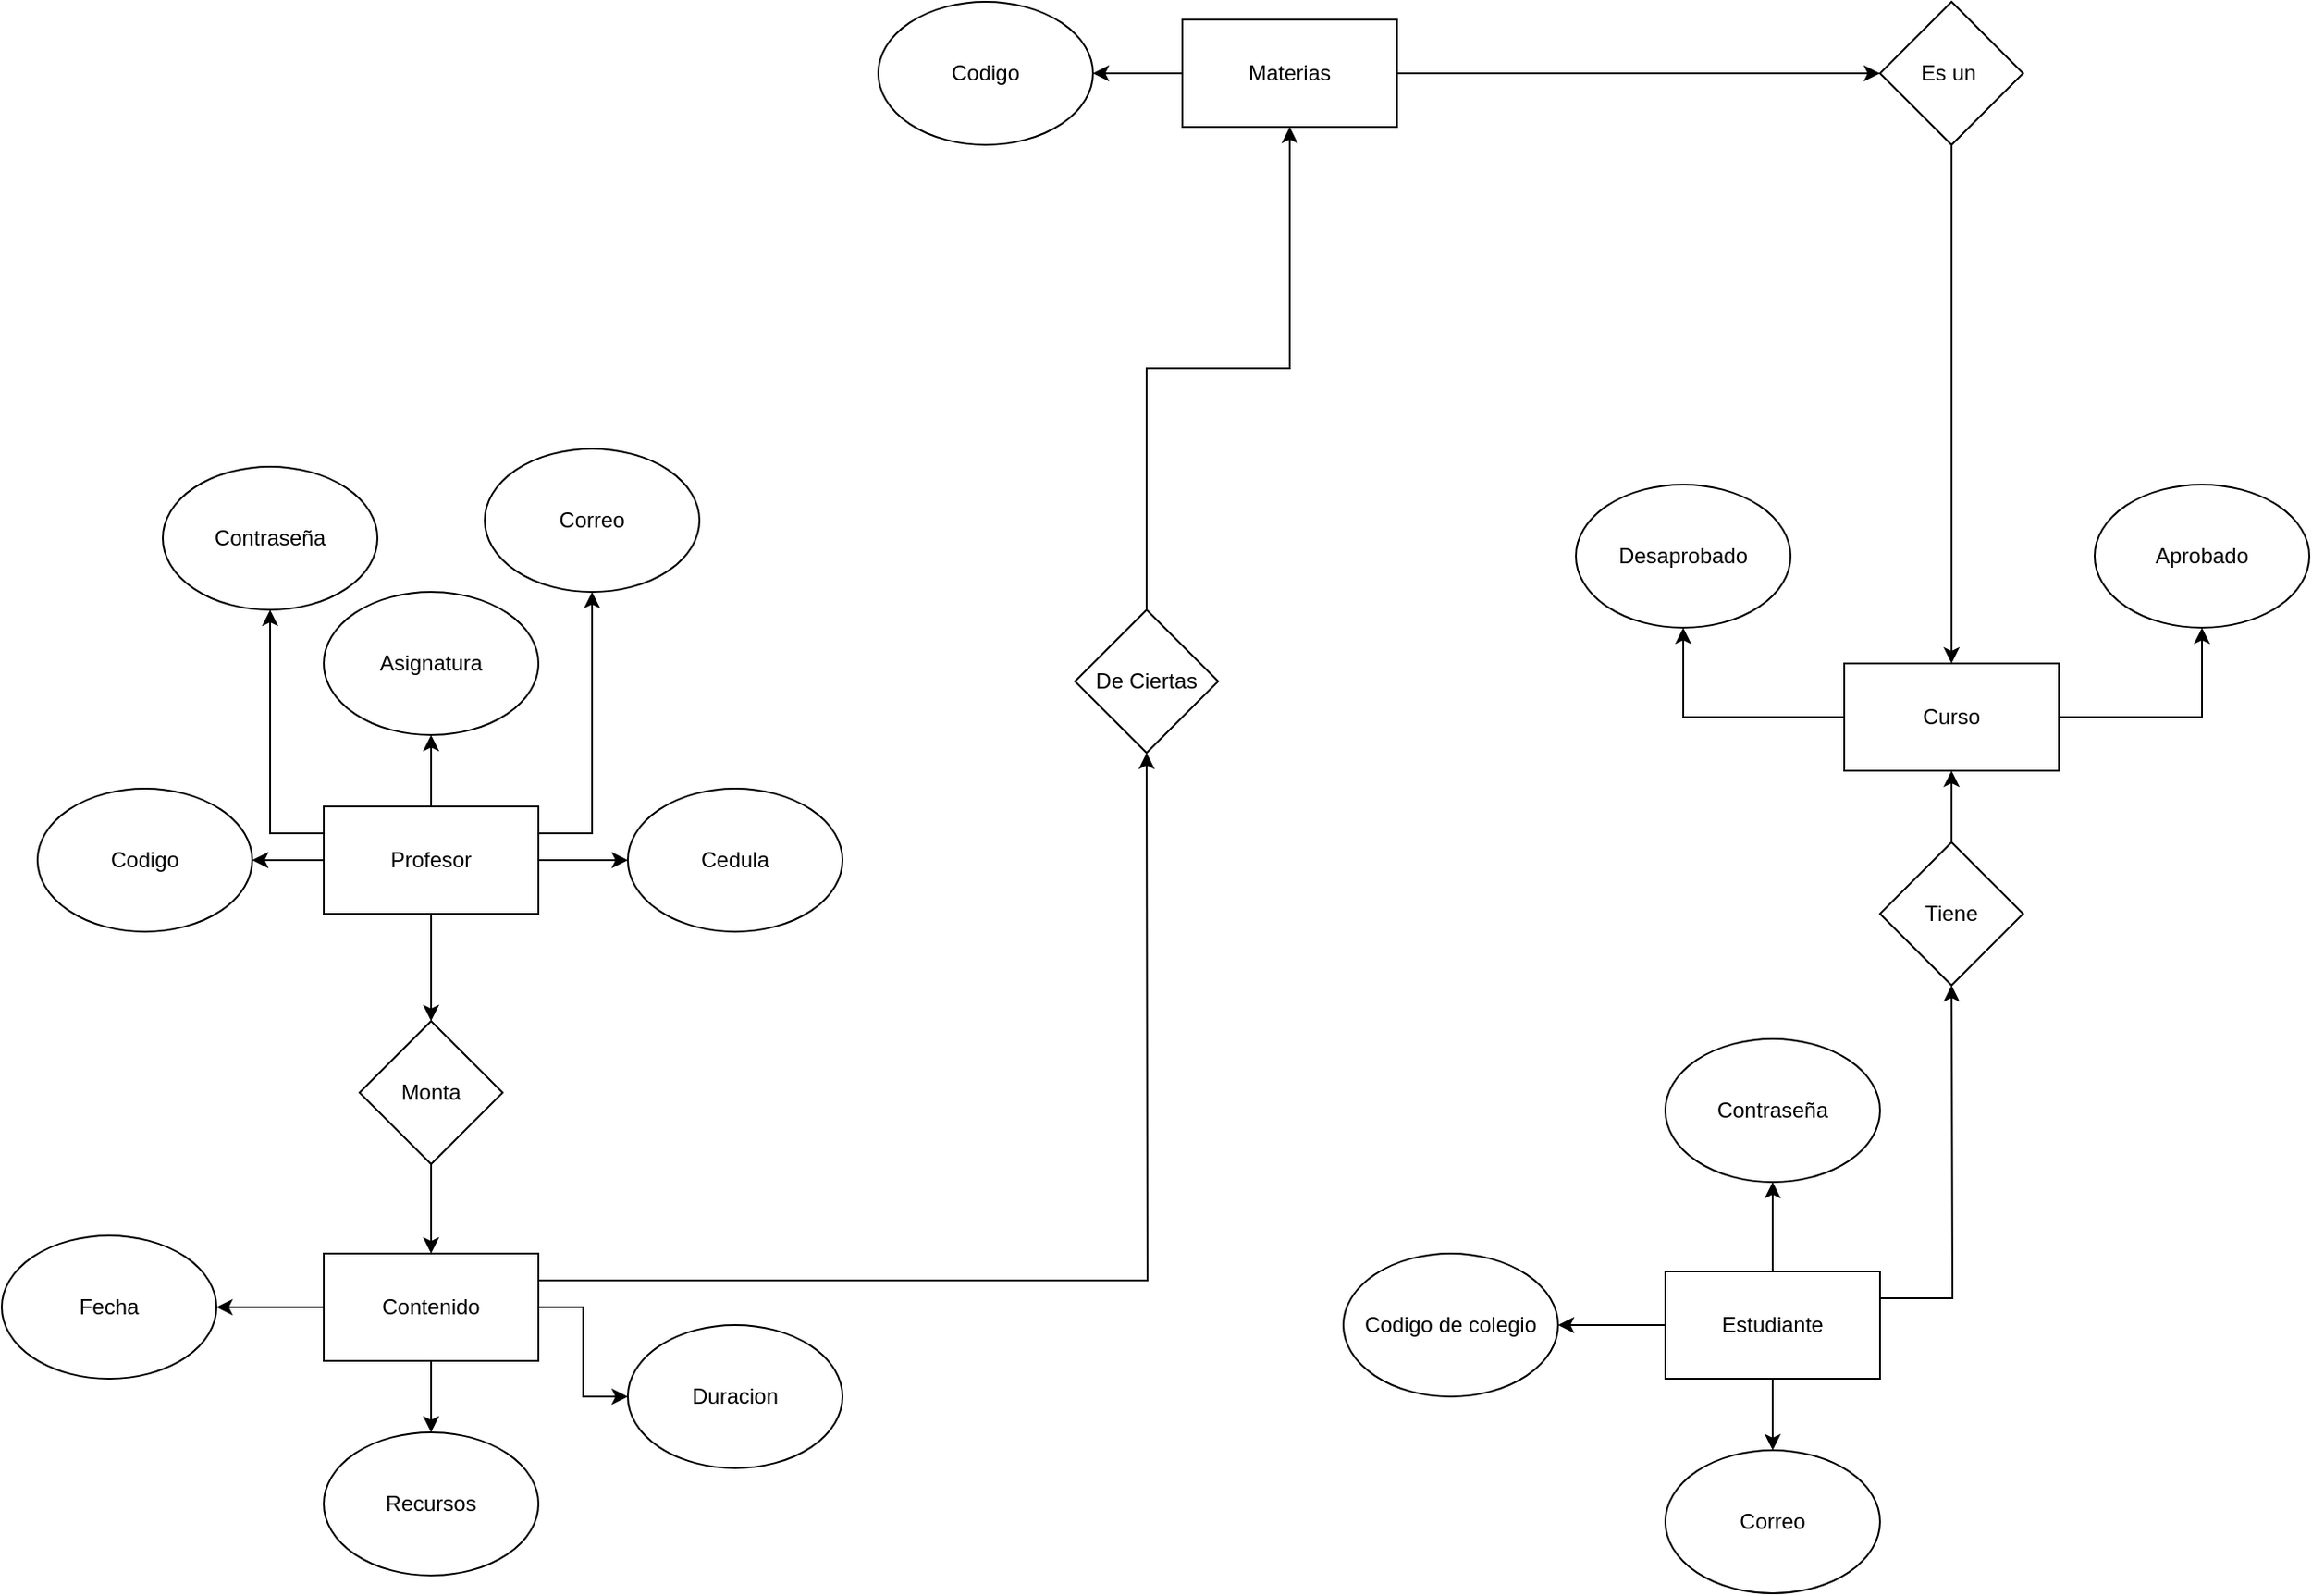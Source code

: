 <mxfile version="24.0.7" type="google">
  <diagram id="R2lEEEUBdFMjLlhIrx00" name="Page-1">
    <mxGraphModel dx="2943" dy="2123" grid="1" gridSize="10" guides="1" tooltips="1" connect="1" arrows="1" fold="1" page="1" pageScale="1" pageWidth="850" pageHeight="1100" math="0" shadow="0" extFonts="Permanent Marker^https://fonts.googleapis.com/css?family=Permanent+Marker">
      <root>
        <mxCell id="0" />
        <mxCell id="1" parent="0" />
        <mxCell id="petqdnCnjnlQzlo2vSYV-2" style="edgeStyle=orthogonalEdgeStyle;rounded=0;orthogonalLoop=1;jettySize=auto;html=1;" parent="1" source="petqdnCnjnlQzlo2vSYV-1" target="petqdnCnjnlQzlo2vSYV-3" edge="1">
          <mxGeometry relative="1" as="geometry">
            <mxPoint x="-70" y="10" as="targetPoint" />
          </mxGeometry>
        </mxCell>
        <mxCell id="vdY1YrOkhGlKxGD-0w-u-1" style="edgeStyle=orthogonalEdgeStyle;rounded=0;orthogonalLoop=1;jettySize=auto;html=1;" edge="1" parent="1" source="petqdnCnjnlQzlo2vSYV-1" target="vdY1YrOkhGlKxGD-0w-u-2">
          <mxGeometry relative="1" as="geometry">
            <mxPoint x="50" y="110" as="targetPoint" />
          </mxGeometry>
        </mxCell>
        <mxCell id="vdY1YrOkhGlKxGD-0w-u-3" style="edgeStyle=orthogonalEdgeStyle;rounded=0;orthogonalLoop=1;jettySize=auto;html=1;exitX=0;exitY=0.5;exitDx=0;exitDy=0;" edge="1" parent="1" source="petqdnCnjnlQzlo2vSYV-1" target="vdY1YrOkhGlKxGD-0w-u-4">
          <mxGeometry relative="1" as="geometry">
            <mxPoint x="-180" y="110" as="targetPoint" />
          </mxGeometry>
        </mxCell>
        <mxCell id="vdY1YrOkhGlKxGD-0w-u-5" style="edgeStyle=orthogonalEdgeStyle;rounded=0;orthogonalLoop=1;jettySize=auto;html=1;exitX=1;exitY=0.25;exitDx=0;exitDy=0;" edge="1" parent="1" source="petqdnCnjnlQzlo2vSYV-1" target="vdY1YrOkhGlKxGD-0w-u-11">
          <mxGeometry relative="1" as="geometry">
            <mxPoint x="20" y="-111.429" as="targetPoint" />
          </mxGeometry>
        </mxCell>
        <mxCell id="vdY1YrOkhGlKxGD-0w-u-16" style="edgeStyle=orthogonalEdgeStyle;rounded=0;orthogonalLoop=1;jettySize=auto;html=1;exitX=0;exitY=0.25;exitDx=0;exitDy=0;" edge="1" parent="1" source="petqdnCnjnlQzlo2vSYV-1" target="vdY1YrOkhGlKxGD-0w-u-17">
          <mxGeometry relative="1" as="geometry">
            <mxPoint x="-160" y="-110" as="targetPoint" />
          </mxGeometry>
        </mxCell>
        <mxCell id="vdY1YrOkhGlKxGD-0w-u-47" style="edgeStyle=orthogonalEdgeStyle;rounded=0;orthogonalLoop=1;jettySize=auto;html=1;" edge="1" parent="1" source="petqdnCnjnlQzlo2vSYV-1" target="vdY1YrOkhGlKxGD-0w-u-49">
          <mxGeometry relative="1" as="geometry">
            <mxPoint x="-70" y="190" as="targetPoint" />
          </mxGeometry>
        </mxCell>
        <mxCell id="petqdnCnjnlQzlo2vSYV-1" value="Profesor" style="rounded=0;whiteSpace=wrap;html=1;" parent="1" vertex="1">
          <mxGeometry x="-130" y="80" width="120" height="60" as="geometry" />
        </mxCell>
        <mxCell id="petqdnCnjnlQzlo2vSYV-3" value="Asignatura" style="ellipse;whiteSpace=wrap;html=1;" parent="1" vertex="1">
          <mxGeometry x="-130" y="-40" width="120" height="80" as="geometry" />
        </mxCell>
        <mxCell id="vdY1YrOkhGlKxGD-0w-u-2" value="Cedula" style="ellipse;whiteSpace=wrap;html=1;" vertex="1" parent="1">
          <mxGeometry x="40" y="70" width="120" height="80" as="geometry" />
        </mxCell>
        <mxCell id="vdY1YrOkhGlKxGD-0w-u-4" value="Codigo" style="ellipse;whiteSpace=wrap;html=1;" vertex="1" parent="1">
          <mxGeometry x="-290" y="70" width="120" height="80" as="geometry" />
        </mxCell>
        <mxCell id="vdY1YrOkhGlKxGD-0w-u-11" value="Correo" style="ellipse;whiteSpace=wrap;html=1;" vertex="1" parent="1">
          <mxGeometry x="-40" y="-119.999" width="120" height="80" as="geometry" />
        </mxCell>
        <mxCell id="vdY1YrOkhGlKxGD-0w-u-17" value="Contraseña" style="ellipse;whiteSpace=wrap;html=1;" vertex="1" parent="1">
          <mxGeometry x="-220" y="-110" width="120" height="80" as="geometry" />
        </mxCell>
        <mxCell id="vdY1YrOkhGlKxGD-0w-u-21" style="edgeStyle=orthogonalEdgeStyle;rounded=0;orthogonalLoop=1;jettySize=auto;html=1;" edge="1" parent="1" source="vdY1YrOkhGlKxGD-0w-u-18" target="vdY1YrOkhGlKxGD-0w-u-22">
          <mxGeometry relative="1" as="geometry">
            <mxPoint x="540" y="370" as="targetPoint" />
          </mxGeometry>
        </mxCell>
        <mxCell id="vdY1YrOkhGlKxGD-0w-u-23" style="edgeStyle=orthogonalEdgeStyle;rounded=0;orthogonalLoop=1;jettySize=auto;html=1;" edge="1" parent="1" source="vdY1YrOkhGlKxGD-0w-u-18" target="vdY1YrOkhGlKxGD-0w-u-24">
          <mxGeometry relative="1" as="geometry">
            <mxPoint x="680" y="470" as="targetPoint" />
          </mxGeometry>
        </mxCell>
        <mxCell id="vdY1YrOkhGlKxGD-0w-u-25" style="edgeStyle=orthogonalEdgeStyle;rounded=0;orthogonalLoop=1;jettySize=auto;html=1;" edge="1" parent="1" source="vdY1YrOkhGlKxGD-0w-u-18" target="vdY1YrOkhGlKxGD-0w-u-26">
          <mxGeometry relative="1" as="geometry">
            <mxPoint x="680" y="250" as="targetPoint" />
          </mxGeometry>
        </mxCell>
        <mxCell id="vdY1YrOkhGlKxGD-0w-u-33" style="edgeStyle=orthogonalEdgeStyle;rounded=0;orthogonalLoop=1;jettySize=auto;html=1;exitX=1;exitY=0.25;exitDx=0;exitDy=0;" edge="1" parent="1" source="vdY1YrOkhGlKxGD-0w-u-18">
          <mxGeometry relative="1" as="geometry">
            <mxPoint x="780" y="180" as="targetPoint" />
          </mxGeometry>
        </mxCell>
        <mxCell id="vdY1YrOkhGlKxGD-0w-u-18" value="Estudiante" style="rounded=0;whiteSpace=wrap;html=1;" vertex="1" parent="1">
          <mxGeometry x="620" y="340" width="120" height="60" as="geometry" />
        </mxCell>
        <mxCell id="vdY1YrOkhGlKxGD-0w-u-22" value="Codigo de colegio" style="ellipse;whiteSpace=wrap;html=1;" vertex="1" parent="1">
          <mxGeometry x="440" y="330" width="120" height="80" as="geometry" />
        </mxCell>
        <mxCell id="vdY1YrOkhGlKxGD-0w-u-24" value="Correo" style="ellipse;whiteSpace=wrap;html=1;" vertex="1" parent="1">
          <mxGeometry x="620" y="440" width="120" height="80" as="geometry" />
        </mxCell>
        <mxCell id="vdY1YrOkhGlKxGD-0w-u-26" value="Contraseña" style="ellipse;whiteSpace=wrap;html=1;" vertex="1" parent="1">
          <mxGeometry x="620" y="210" width="120" height="80" as="geometry" />
        </mxCell>
        <mxCell id="vdY1YrOkhGlKxGD-0w-u-28" style="edgeStyle=orthogonalEdgeStyle;rounded=0;orthogonalLoop=1;jettySize=auto;html=1;" edge="1" parent="1" source="vdY1YrOkhGlKxGD-0w-u-27">
          <mxGeometry relative="1" as="geometry">
            <mxPoint x="300" y="-330" as="targetPoint" />
          </mxGeometry>
        </mxCell>
        <mxCell id="vdY1YrOkhGlKxGD-0w-u-43" style="edgeStyle=orthogonalEdgeStyle;rounded=0;orthogonalLoop=1;jettySize=auto;html=1;exitX=1;exitY=0.5;exitDx=0;exitDy=0;" edge="1" parent="1" source="vdY1YrOkhGlKxGD-0w-u-27" target="vdY1YrOkhGlKxGD-0w-u-44">
          <mxGeometry relative="1" as="geometry">
            <mxPoint x="850" y="-440" as="targetPoint" />
          </mxGeometry>
        </mxCell>
        <mxCell id="vdY1YrOkhGlKxGD-0w-u-27" value="Materias" style="rounded=0;whiteSpace=wrap;html=1;" vertex="1" parent="1">
          <mxGeometry x="350" y="-360" width="120" height="60" as="geometry" />
        </mxCell>
        <mxCell id="vdY1YrOkhGlKxGD-0w-u-29" value="Codigo" style="ellipse;whiteSpace=wrap;html=1;" vertex="1" parent="1">
          <mxGeometry x="180" y="-370" width="120" height="80" as="geometry" />
        </mxCell>
        <mxCell id="vdY1YrOkhGlKxGD-0w-u-36" style="edgeStyle=orthogonalEdgeStyle;rounded=0;orthogonalLoop=1;jettySize=auto;html=1;" edge="1" parent="1" source="vdY1YrOkhGlKxGD-0w-u-35">
          <mxGeometry relative="1" as="geometry">
            <mxPoint x="780" y="60" as="targetPoint" />
          </mxGeometry>
        </mxCell>
        <mxCell id="vdY1YrOkhGlKxGD-0w-u-35" value="Tiene" style="rhombus;whiteSpace=wrap;html=1;" vertex="1" parent="1">
          <mxGeometry x="740" y="100" width="80" height="80" as="geometry" />
        </mxCell>
        <mxCell id="vdY1YrOkhGlKxGD-0w-u-39" style="edgeStyle=orthogonalEdgeStyle;rounded=0;orthogonalLoop=1;jettySize=auto;html=1;" edge="1" parent="1" source="vdY1YrOkhGlKxGD-0w-u-38" target="vdY1YrOkhGlKxGD-0w-u-40">
          <mxGeometry relative="1" as="geometry">
            <mxPoint x="950" y="-60" as="targetPoint" />
          </mxGeometry>
        </mxCell>
        <mxCell id="vdY1YrOkhGlKxGD-0w-u-41" style="edgeStyle=orthogonalEdgeStyle;rounded=0;orthogonalLoop=1;jettySize=auto;html=1;exitX=0;exitY=0.5;exitDx=0;exitDy=0;" edge="1" parent="1" source="vdY1YrOkhGlKxGD-0w-u-38" target="vdY1YrOkhGlKxGD-0w-u-42">
          <mxGeometry relative="1" as="geometry">
            <mxPoint x="670" y="-60" as="targetPoint" />
          </mxGeometry>
        </mxCell>
        <mxCell id="vdY1YrOkhGlKxGD-0w-u-38" value="Curso" style="rounded=0;whiteSpace=wrap;html=1;" vertex="1" parent="1">
          <mxGeometry x="720" width="120" height="60" as="geometry" />
        </mxCell>
        <mxCell id="vdY1YrOkhGlKxGD-0w-u-40" value="Aprobado" style="ellipse;whiteSpace=wrap;html=1;" vertex="1" parent="1">
          <mxGeometry x="860" y="-100" width="120" height="80" as="geometry" />
        </mxCell>
        <mxCell id="vdY1YrOkhGlKxGD-0w-u-42" value="Desaprobado" style="ellipse;whiteSpace=wrap;html=1;" vertex="1" parent="1">
          <mxGeometry x="570" y="-100" width="120" height="80" as="geometry" />
        </mxCell>
        <mxCell id="vdY1YrOkhGlKxGD-0w-u-45" style="edgeStyle=orthogonalEdgeStyle;rounded=0;orthogonalLoop=1;jettySize=auto;html=1;entryX=0.5;entryY=0;entryDx=0;entryDy=0;" edge="1" parent="1" source="vdY1YrOkhGlKxGD-0w-u-44" target="vdY1YrOkhGlKxGD-0w-u-38">
          <mxGeometry relative="1" as="geometry" />
        </mxCell>
        <mxCell id="vdY1YrOkhGlKxGD-0w-u-44" value="Es un&amp;nbsp;" style="rhombus;whiteSpace=wrap;html=1;" vertex="1" parent="1">
          <mxGeometry x="740" y="-370" width="80" height="80" as="geometry" />
        </mxCell>
        <mxCell id="vdY1YrOkhGlKxGD-0w-u-50" style="edgeStyle=orthogonalEdgeStyle;rounded=0;orthogonalLoop=1;jettySize=auto;html=1;" edge="1" parent="1" source="vdY1YrOkhGlKxGD-0w-u-49" target="vdY1YrOkhGlKxGD-0w-u-51">
          <mxGeometry relative="1" as="geometry">
            <mxPoint x="-70" y="360" as="targetPoint" />
          </mxGeometry>
        </mxCell>
        <mxCell id="vdY1YrOkhGlKxGD-0w-u-49" value="Monta" style="rhombus;whiteSpace=wrap;html=1;" vertex="1" parent="1">
          <mxGeometry x="-110" y="200" width="80" height="80" as="geometry" />
        </mxCell>
        <mxCell id="vdY1YrOkhGlKxGD-0w-u-52" style="edgeStyle=orthogonalEdgeStyle;rounded=0;orthogonalLoop=1;jettySize=auto;html=1;" edge="1" parent="1" source="vdY1YrOkhGlKxGD-0w-u-51" target="vdY1YrOkhGlKxGD-0w-u-53">
          <mxGeometry relative="1" as="geometry">
            <mxPoint x="-250" y="360" as="targetPoint" />
          </mxGeometry>
        </mxCell>
        <mxCell id="vdY1YrOkhGlKxGD-0w-u-54" style="edgeStyle=orthogonalEdgeStyle;rounded=0;orthogonalLoop=1;jettySize=auto;html=1;" edge="1" parent="1" source="vdY1YrOkhGlKxGD-0w-u-51" target="vdY1YrOkhGlKxGD-0w-u-55">
          <mxGeometry relative="1" as="geometry">
            <mxPoint x="70" y="360" as="targetPoint" />
          </mxGeometry>
        </mxCell>
        <mxCell id="vdY1YrOkhGlKxGD-0w-u-56" style="edgeStyle=orthogonalEdgeStyle;rounded=0;orthogonalLoop=1;jettySize=auto;html=1;" edge="1" parent="1" source="vdY1YrOkhGlKxGD-0w-u-51" target="vdY1YrOkhGlKxGD-0w-u-57">
          <mxGeometry relative="1" as="geometry">
            <mxPoint x="-70" y="450" as="targetPoint" />
          </mxGeometry>
        </mxCell>
        <mxCell id="vdY1YrOkhGlKxGD-0w-u-58" style="edgeStyle=orthogonalEdgeStyle;rounded=0;orthogonalLoop=1;jettySize=auto;html=1;exitX=1;exitY=0.25;exitDx=0;exitDy=0;" edge="1" parent="1" source="vdY1YrOkhGlKxGD-0w-u-51">
          <mxGeometry relative="1" as="geometry">
            <mxPoint x="330" y="50" as="targetPoint" />
          </mxGeometry>
        </mxCell>
        <mxCell id="vdY1YrOkhGlKxGD-0w-u-51" value="Contenido" style="rounded=0;whiteSpace=wrap;html=1;" vertex="1" parent="1">
          <mxGeometry x="-130" y="330" width="120" height="60" as="geometry" />
        </mxCell>
        <mxCell id="vdY1YrOkhGlKxGD-0w-u-53" value="Fecha" style="ellipse;whiteSpace=wrap;html=1;" vertex="1" parent="1">
          <mxGeometry x="-310" y="320" width="120" height="80" as="geometry" />
        </mxCell>
        <mxCell id="vdY1YrOkhGlKxGD-0w-u-55" value="Duracion" style="ellipse;whiteSpace=wrap;html=1;" vertex="1" parent="1">
          <mxGeometry x="40" y="370" width="120" height="80" as="geometry" />
        </mxCell>
        <mxCell id="vdY1YrOkhGlKxGD-0w-u-57" value="Recursos" style="ellipse;whiteSpace=wrap;html=1;" vertex="1" parent="1">
          <mxGeometry x="-130" y="430" width="120" height="80" as="geometry" />
        </mxCell>
        <mxCell id="vdY1YrOkhGlKxGD-0w-u-60" style="edgeStyle=orthogonalEdgeStyle;rounded=0;orthogonalLoop=1;jettySize=auto;html=1;exitX=0.5;exitY=0;exitDx=0;exitDy=0;entryX=0.5;entryY=1;entryDx=0;entryDy=0;" edge="1" parent="1" source="vdY1YrOkhGlKxGD-0w-u-59" target="vdY1YrOkhGlKxGD-0w-u-27">
          <mxGeometry relative="1" as="geometry">
            <mxPoint x="600" y="-400" as="targetPoint" />
          </mxGeometry>
        </mxCell>
        <mxCell id="vdY1YrOkhGlKxGD-0w-u-59" value="De Ciertas" style="rhombus;whiteSpace=wrap;html=1;" vertex="1" parent="1">
          <mxGeometry x="290" y="-30" width="80" height="80" as="geometry" />
        </mxCell>
      </root>
    </mxGraphModel>
  </diagram>
</mxfile>
